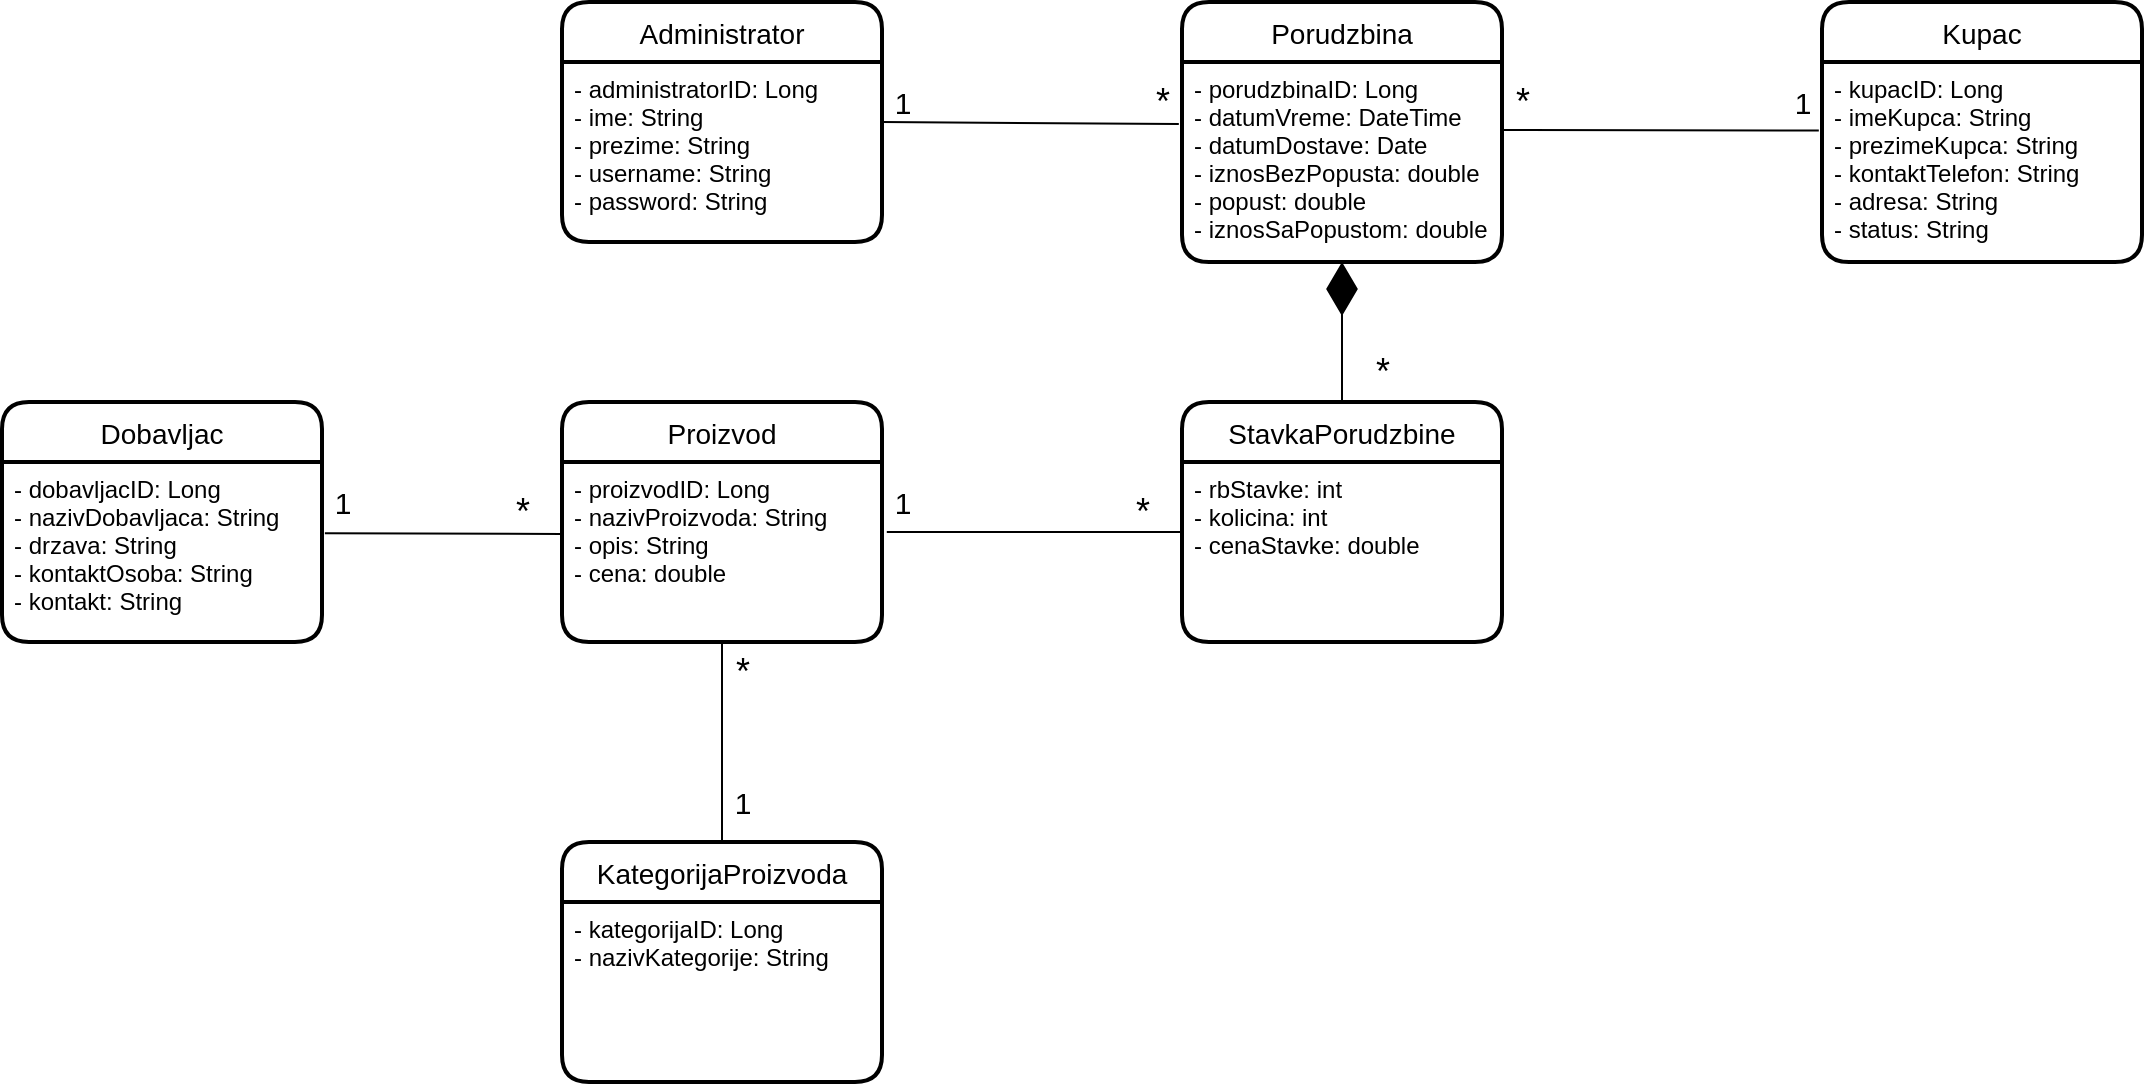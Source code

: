 <mxfile version="13.9.9" type="device"><diagram id="FcwGYXeT_I33C2ifHbAz" name="Page-1"><mxGraphModel dx="1755" dy="672" grid="1" gridSize="10" guides="1" tooltips="1" connect="1" arrows="1" fold="1" page="1" pageScale="1" pageWidth="850" pageHeight="1100" math="0" shadow="0"><root><mxCell id="0"/><mxCell id="1" parent="0"/><mxCell id="7P7fg_7r9J62tuCo9q1i-1" value="Administrator" style="swimlane;childLayout=stackLayout;horizontal=1;startSize=30;horizontalStack=0;rounded=1;fontSize=14;fontStyle=0;strokeWidth=2;resizeParent=0;resizeLast=1;shadow=0;dashed=0;align=center;" parent="1" vertex="1"><mxGeometry x="40" y="320" width="160" height="120" as="geometry"/></mxCell><mxCell id="7P7fg_7r9J62tuCo9q1i-2" value="- administratorID: Long&#10;- ime: String&#10;- prezime: String&#10;- username: String&#10;- password: String" style="align=left;strokeColor=none;fillColor=none;spacingLeft=4;fontSize=12;verticalAlign=top;resizable=0;rotatable=0;part=1;" parent="7P7fg_7r9J62tuCo9q1i-1" vertex="1"><mxGeometry y="30" width="160" height="90" as="geometry"/></mxCell><mxCell id="7P7fg_7r9J62tuCo9q1i-3" value="Porudzbina" style="swimlane;childLayout=stackLayout;horizontal=1;startSize=30;horizontalStack=0;rounded=1;fontSize=14;fontStyle=0;strokeWidth=2;resizeParent=0;resizeLast=1;shadow=0;dashed=0;align=center;" parent="1" vertex="1"><mxGeometry x="350" y="320" width="160" height="130" as="geometry"/></mxCell><mxCell id="7P7fg_7r9J62tuCo9q1i-4" value="- porudzbinaID: Long&#10;- datumVreme: DateTime&#10;- datumDostave: Date&#10;- iznosBezPopusta: double&#10;- popust: double&#10;- iznosSaPopustom: double" style="align=left;strokeColor=none;fillColor=none;spacingLeft=4;fontSize=12;verticalAlign=top;resizable=0;rotatable=0;part=1;" parent="7P7fg_7r9J62tuCo9q1i-3" vertex="1"><mxGeometry y="30" width="160" height="100" as="geometry"/></mxCell><mxCell id="7P7fg_7r9J62tuCo9q1i-6" value="Kupac" style="swimlane;childLayout=stackLayout;horizontal=1;startSize=30;horizontalStack=0;rounded=1;fontSize=14;fontStyle=0;strokeWidth=2;resizeParent=0;resizeLast=1;shadow=0;dashed=0;align=center;" parent="1" vertex="1"><mxGeometry x="670" y="320" width="160" height="130" as="geometry"/></mxCell><mxCell id="7P7fg_7r9J62tuCo9q1i-7" value="- kupacID: Long&#10;- imeKupca: String&#10;- prezimeKupca: String&#10;- kontaktTelefon: String&#10;- adresa: String&#10;- status: String" style="align=left;strokeColor=none;fillColor=none;spacingLeft=4;fontSize=12;verticalAlign=top;resizable=0;rotatable=0;part=1;" parent="7P7fg_7r9J62tuCo9q1i-6" vertex="1"><mxGeometry y="30" width="160" height="100" as="geometry"/></mxCell><mxCell id="7P7fg_7r9J62tuCo9q1i-8" value="StavkaPorudzbine" style="swimlane;childLayout=stackLayout;horizontal=1;startSize=30;horizontalStack=0;rounded=1;fontSize=14;fontStyle=0;strokeWidth=2;resizeParent=0;resizeLast=1;shadow=0;dashed=0;align=center;" parent="1" vertex="1"><mxGeometry x="350" y="520" width="160" height="120" as="geometry"/></mxCell><mxCell id="7P7fg_7r9J62tuCo9q1i-9" value="- rbStavke: int&#10;- kolicina: int&#10;- cenaStavke: double" style="align=left;strokeColor=none;fillColor=none;spacingLeft=4;fontSize=12;verticalAlign=top;resizable=0;rotatable=0;part=1;" parent="7P7fg_7r9J62tuCo9q1i-8" vertex="1"><mxGeometry y="30" width="160" height="90" as="geometry"/></mxCell><mxCell id="7P7fg_7r9J62tuCo9q1i-10" value="Proizvod" style="swimlane;childLayout=stackLayout;horizontal=1;startSize=30;horizontalStack=0;rounded=1;fontSize=14;fontStyle=0;strokeWidth=2;resizeParent=0;resizeLast=1;shadow=0;dashed=0;align=center;" parent="1" vertex="1"><mxGeometry x="40" y="520" width="160" height="120" as="geometry"/></mxCell><mxCell id="7P7fg_7r9J62tuCo9q1i-11" value="- proizvodID: Long&#10;- nazivProizvoda: String&#10;- opis: String&#10;- cena: double" style="align=left;strokeColor=none;fillColor=none;spacingLeft=4;fontSize=12;verticalAlign=top;resizable=0;rotatable=0;part=1;" parent="7P7fg_7r9J62tuCo9q1i-10" vertex="1"><mxGeometry y="30" width="160" height="90" as="geometry"/></mxCell><mxCell id="7P7fg_7r9J62tuCo9q1i-12" value="KategorijaProizvoda" style="swimlane;childLayout=stackLayout;horizontal=1;startSize=30;horizontalStack=0;rounded=1;fontSize=14;fontStyle=0;strokeWidth=2;resizeParent=0;resizeLast=1;shadow=0;dashed=0;align=center;" parent="1" vertex="1"><mxGeometry x="40" y="740" width="160" height="120" as="geometry"/></mxCell><mxCell id="7P7fg_7r9J62tuCo9q1i-13" value="- kategorijaID: Long&#10;- nazivKategorije: String" style="align=left;strokeColor=none;fillColor=none;spacingLeft=4;fontSize=12;verticalAlign=top;resizable=0;rotatable=0;part=1;" parent="7P7fg_7r9J62tuCo9q1i-12" vertex="1"><mxGeometry y="30" width="160" height="90" as="geometry"/></mxCell><mxCell id="7P7fg_7r9J62tuCo9q1i-14" value="Dobavljac" style="swimlane;childLayout=stackLayout;horizontal=1;startSize=30;horizontalStack=0;rounded=1;fontSize=14;fontStyle=0;strokeWidth=2;resizeParent=0;resizeLast=1;shadow=0;dashed=0;align=center;" parent="1" vertex="1"><mxGeometry x="-240" y="520" width="160" height="120" as="geometry"/></mxCell><mxCell id="7P7fg_7r9J62tuCo9q1i-15" value="- dobavljacID: Long&#10;- nazivDobavljaca: String&#10;- drzava: String&#10;- kontaktOsoba: String&#10;- kontakt: String" style="align=left;strokeColor=none;fillColor=none;spacingLeft=4;fontSize=12;verticalAlign=top;resizable=0;rotatable=0;part=1;" parent="7P7fg_7r9J62tuCo9q1i-14" vertex="1"><mxGeometry y="30" width="160" height="90" as="geometry"/></mxCell><mxCell id="7P7fg_7r9J62tuCo9q1i-16" value="" style="endArrow=none;html=1;rounded=0;exitX=1.009;exitY=0.396;exitDx=0;exitDy=0;exitPerimeter=0;" parent="1" source="7P7fg_7r9J62tuCo9q1i-15" edge="1"><mxGeometry relative="1" as="geometry"><mxPoint x="290" y="560" as="sourcePoint"/><mxPoint x="40" y="586" as="targetPoint"/></mxGeometry></mxCell><mxCell id="7P7fg_7r9J62tuCo9q1i-17" value="" style="endArrow=none;html=1;rounded=0;exitX=0.5;exitY=0;exitDx=0;exitDy=0;entryX=0.5;entryY=1;entryDx=0;entryDy=0;" parent="1" source="7P7fg_7r9J62tuCo9q1i-12" target="7P7fg_7r9J62tuCo9q1i-11" edge="1"><mxGeometry relative="1" as="geometry"><mxPoint x="-68.56" y="595.64" as="sourcePoint"/><mxPoint x="50" y="596" as="targetPoint"/></mxGeometry></mxCell><mxCell id="7P7fg_7r9J62tuCo9q1i-18" value="" style="endArrow=none;html=1;rounded=0;entryX=1.015;entryY=0.389;entryDx=0;entryDy=0;entryPerimeter=0;" parent="1" target="7P7fg_7r9J62tuCo9q1i-11" edge="1"><mxGeometry relative="1" as="geometry"><mxPoint x="350" y="585" as="sourcePoint"/><mxPoint x="130" y="650" as="targetPoint"/></mxGeometry></mxCell><mxCell id="7P7fg_7r9J62tuCo9q1i-19" value="" style="endArrow=none;html=1;rounded=0;exitX=-0.01;exitY=0.343;exitDx=0;exitDy=0;exitPerimeter=0;" parent="1" source="7P7fg_7r9J62tuCo9q1i-7" edge="1"><mxGeometry relative="1" as="geometry"><mxPoint x="361.6" y="593.66" as="sourcePoint"/><mxPoint x="510" y="384" as="targetPoint"/></mxGeometry></mxCell><mxCell id="7P7fg_7r9J62tuCo9q1i-20" value="" style="endArrow=none;html=1;rounded=0;entryX=1;entryY=0.5;entryDx=0;entryDy=0;exitX=-0.01;exitY=0.31;exitDx=0;exitDy=0;exitPerimeter=0;" parent="1" source="7P7fg_7r9J62tuCo9q1i-4" target="7P7fg_7r9J62tuCo9q1i-1" edge="1"><mxGeometry relative="1" as="geometry"><mxPoint x="678.4" y="394.3" as="sourcePoint"/><mxPoint x="523.04" y="394.3" as="targetPoint"/></mxGeometry></mxCell><mxCell id="7P7fg_7r9J62tuCo9q1i-21" value="" style="endArrow=diamondThin;endFill=1;endSize=24;html=1;rounded=0;entryX=0.5;entryY=1;entryDx=0;entryDy=0;exitX=0.5;exitY=0;exitDx=0;exitDy=0;" parent="1" source="7P7fg_7r9J62tuCo9q1i-8" target="7P7fg_7r9J62tuCo9q1i-4" edge="1"><mxGeometry width="160" relative="1" as="geometry"><mxPoint x="300" y="560" as="sourcePoint"/><mxPoint x="460" y="560" as="targetPoint"/></mxGeometry></mxCell><mxCell id="7P7fg_7r9J62tuCo9q1i-22" value="1" style="text;html=1;align=center;verticalAlign=middle;resizable=0;points=[];autosize=1;strokeColor=none;fillColor=none;fontSize=15;" parent="1" vertex="1"><mxGeometry x="650" y="360" width="20" height="20" as="geometry"/></mxCell><mxCell id="7P7fg_7r9J62tuCo9q1i-23" value="1" style="text;html=1;align=center;verticalAlign=middle;resizable=0;points=[];autosize=1;strokeColor=none;fillColor=none;fontSize=15;" parent="1" vertex="1"><mxGeometry x="200" y="360" width="20" height="20" as="geometry"/></mxCell><mxCell id="7P7fg_7r9J62tuCo9q1i-24" value="1" style="text;html=1;align=center;verticalAlign=middle;resizable=0;points=[];autosize=1;strokeColor=none;fillColor=none;fontSize=15;" parent="1" vertex="1"><mxGeometry x="200" y="560" width="20" height="20" as="geometry"/></mxCell><mxCell id="7P7fg_7r9J62tuCo9q1i-25" value="1" style="text;html=1;align=center;verticalAlign=middle;resizable=0;points=[];autosize=1;strokeColor=none;fillColor=none;fontSize=15;" parent="1" vertex="1"><mxGeometry x="120" y="710" width="20" height="20" as="geometry"/></mxCell><mxCell id="7P7fg_7r9J62tuCo9q1i-26" value="1" style="text;html=1;align=center;verticalAlign=middle;resizable=0;points=[];autosize=1;strokeColor=none;fillColor=none;fontSize=15;" parent="1" vertex="1"><mxGeometry x="-80" y="560" width="20" height="20" as="geometry"/></mxCell><mxCell id="7P7fg_7r9J62tuCo9q1i-27" value="*" style="text;html=1;align=center;verticalAlign=middle;resizable=0;points=[];autosize=1;strokeColor=none;fillColor=none;fontSize=18;" parent="1" vertex="1"><mxGeometry x="330" y="355" width="20" height="30" as="geometry"/></mxCell><mxCell id="7P7fg_7r9J62tuCo9q1i-28" value="*" style="text;html=1;align=center;verticalAlign=middle;resizable=0;points=[];autosize=1;strokeColor=none;fillColor=none;fontSize=18;" parent="1" vertex="1"><mxGeometry x="510" y="355" width="20" height="30" as="geometry"/></mxCell><mxCell id="7P7fg_7r9J62tuCo9q1i-29" value="*" style="text;html=1;align=center;verticalAlign=middle;resizable=0;points=[];autosize=1;strokeColor=none;fillColor=none;fontSize=18;" parent="1" vertex="1"><mxGeometry x="440" y="490" width="20" height="30" as="geometry"/></mxCell><mxCell id="7P7fg_7r9J62tuCo9q1i-30" value="*" style="text;html=1;align=center;verticalAlign=middle;resizable=0;points=[];autosize=1;strokeColor=none;fillColor=none;fontSize=18;" parent="1" vertex="1"><mxGeometry x="320" y="560" width="20" height="30" as="geometry"/></mxCell><mxCell id="7P7fg_7r9J62tuCo9q1i-31" value="*" style="text;html=1;align=center;verticalAlign=middle;resizable=0;points=[];autosize=1;strokeColor=none;fillColor=none;fontSize=18;" parent="1" vertex="1"><mxGeometry x="120" y="640" width="20" height="30" as="geometry"/></mxCell><mxCell id="7P7fg_7r9J62tuCo9q1i-32" value="*" style="text;html=1;align=center;verticalAlign=middle;resizable=0;points=[];autosize=1;strokeColor=none;fillColor=none;fontSize=18;" parent="1" vertex="1"><mxGeometry x="10" y="560" width="20" height="30" as="geometry"/></mxCell></root></mxGraphModel></diagram></mxfile>